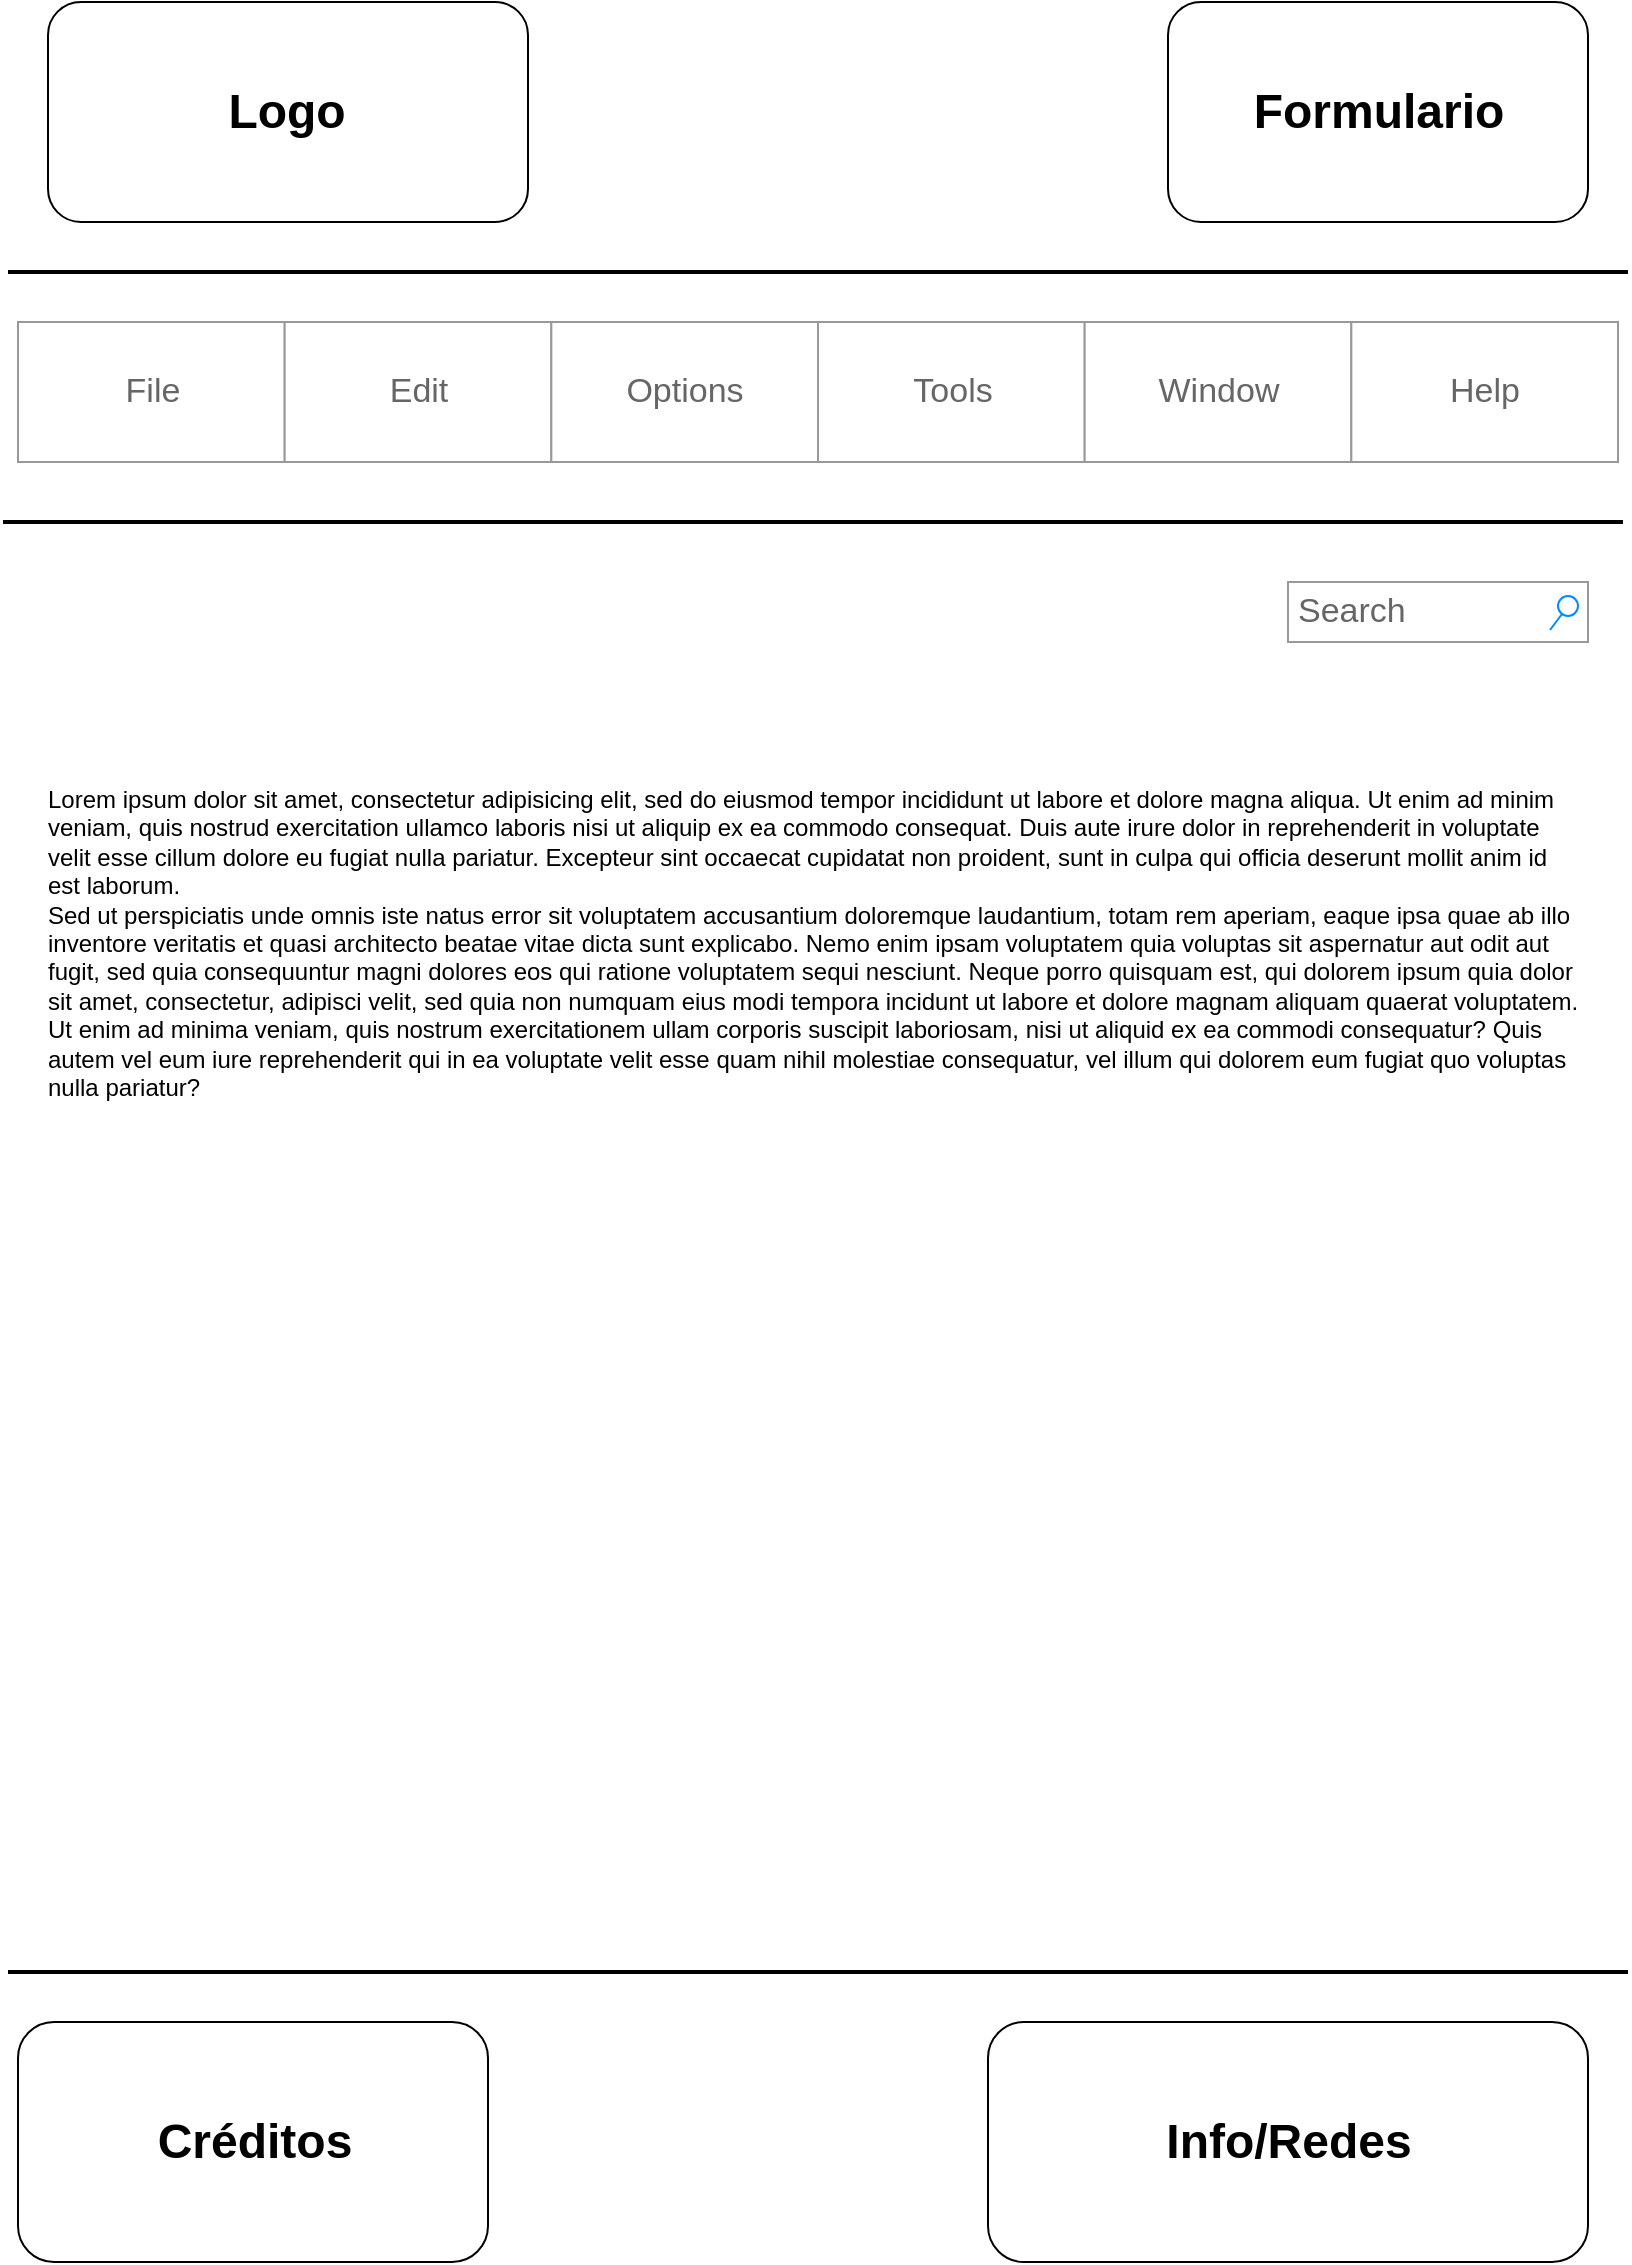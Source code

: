 <mxfile version="12.1.0" type="device" pages="1"><diagram id="ITeKoXxQAD5yqQV25Kaf" name="Page-1"><mxGraphModel dx="2620" dy="1423" grid="1" gridSize="10" guides="1" tooltips="1" connect="1" arrows="1" fold="1" page="1" pageScale="1" pageWidth="827" pageHeight="1169" math="0" shadow="0"><root><mxCell id="0"/><mxCell id="1" parent="0"/><mxCell id="RHQZoqMIYYkaLKGvlgjN-1" value="" style="line;strokeWidth=2;html=1;" vertex="1" parent="1"><mxGeometry x="10" y="150" width="810" height="10" as="geometry"/></mxCell><mxCell id="RHQZoqMIYYkaLKGvlgjN-2" value="" style="line;strokeWidth=2;html=1;" vertex="1" parent="1"><mxGeometry x="10" y="1000" width="810" height="10" as="geometry"/></mxCell><mxCell id="RHQZoqMIYYkaLKGvlgjN-3" value="" style="rounded=1;whiteSpace=wrap;html=1;" vertex="1" parent="1"><mxGeometry x="30" y="20" width="240" height="110" as="geometry"/></mxCell><mxCell id="RHQZoqMIYYkaLKGvlgjN-4" value="Lorem ipsum dolor sit amet, consectetur adipisicing elit, sed do eiusmod tempor incididunt ut labore et dolore magna aliqua. Ut enim ad minim veniam, quis nostrud exercitation ullamco laboris nisi ut aliquip ex ea commodo consequat. Duis aute irure dolor in reprehenderit in voluptate velit esse cillum dolore eu fugiat nulla pariatur. Excepteur sint occaecat cupidatat non proident, sunt in culpa qui officia deserunt mollit anim id est laborum.&#10;Sed ut perspiciatis unde omnis iste natus error sit voluptatem accusantium doloremque laudantium, totam rem aperiam, eaque ipsa quae ab illo inventore veritatis et quasi architecto beatae vitae dicta sunt explicabo. Nemo enim ipsam voluptatem quia voluptas sit aspernatur aut odit aut fugit, sed quia consequuntur magni dolores eos qui ratione voluptatem sequi nesciunt. Neque porro quisquam est, qui dolorem ipsum quia dolor sit amet, consectetur, adipisci velit, sed quia non numquam eius modi tempora incidunt ut labore et dolore magnam aliquam quaerat voluptatem. Ut enim ad minima veniam, quis nostrum exercitationem ullam corporis suscipit laboriosam, nisi ut aliquid ex ea commodi consequatur? Quis autem vel eum iure reprehenderit qui in ea voluptate velit esse quam nihil molestiae consequatur, vel illum qui dolorem eum fugiat quo voluptas nulla pariatur?" style="text;spacingTop=-5;fillColor=#ffffff;whiteSpace=wrap;html=1;align=left;fontSize=12;fontFamily=Helvetica;fillColor=none;strokeColor=none;" vertex="1" parent="1"><mxGeometry x="27.5" y="410" width="770" height="190" as="geometry"/></mxCell><mxCell id="RHQZoqMIYYkaLKGvlgjN-5" value="Search" style="strokeWidth=1;shadow=0;dashed=0;align=center;html=1;shape=mxgraph.mockup.forms.searchBox;strokeColor=#999999;mainText=;fillColor=#ffffff;strokeColor2=#008cff;fontColor=#666666;fontSize=17;align=left;spacingLeft=3;" vertex="1" parent="1"><mxGeometry x="650" y="310" width="150" height="30" as="geometry"/></mxCell><mxCell id="RHQZoqMIYYkaLKGvlgjN-6" value="" style="strokeWidth=1;shadow=0;dashed=0;align=center;html=1;shape=mxgraph.mockup.forms.rrect;rSize=0;strokeColor=#999999;fillColor=#ffffff;" vertex="1" parent="1"><mxGeometry x="15" y="180" width="800" height="70" as="geometry"/></mxCell><mxCell id="RHQZoqMIYYkaLKGvlgjN-7" value="File" style="strokeColor=inherit;fillColor=inherit;gradientColor=inherit;strokeWidth=1;shadow=0;dashed=0;align=center;html=1;shape=mxgraph.mockup.forms.rrect;rSize=0;fontSize=17;fontColor=#666666;" vertex="1" parent="RHQZoqMIYYkaLKGvlgjN-6"><mxGeometry width="133.333" height="70" as="geometry"/></mxCell><mxCell id="RHQZoqMIYYkaLKGvlgjN-8" value="Edit" style="strokeColor=inherit;fillColor=inherit;gradientColor=inherit;strokeWidth=1;shadow=0;dashed=0;align=center;html=1;shape=mxgraph.mockup.forms.rrect;rSize=0;fontSize=17;fontColor=#666666;" vertex="1" parent="RHQZoqMIYYkaLKGvlgjN-6"><mxGeometry x="133.333" width="133.333" height="70" as="geometry"/></mxCell><mxCell id="RHQZoqMIYYkaLKGvlgjN-9" value="Options" style="strokeColor=inherit;fillColor=inherit;gradientColor=inherit;strokeWidth=1;shadow=0;dashed=0;align=center;html=1;shape=mxgraph.mockup.forms.rrect;rSize=0;fontSize=17;fontColor=#666666;" vertex="1" parent="RHQZoqMIYYkaLKGvlgjN-6"><mxGeometry x="266.667" width="133.333" height="70" as="geometry"/></mxCell><mxCell id="RHQZoqMIYYkaLKGvlgjN-10" value="Tools" style="strokeColor=inherit;fillColor=inherit;gradientColor=inherit;strokeWidth=1;shadow=0;dashed=0;align=center;html=1;shape=mxgraph.mockup.forms.rrect;rSize=0;fontSize=17;fontColor=#666666;" vertex="1" parent="RHQZoqMIYYkaLKGvlgjN-6"><mxGeometry x="400" width="133.333" height="70" as="geometry"/></mxCell><mxCell id="RHQZoqMIYYkaLKGvlgjN-11" value="Window" style="strokeColor=inherit;fillColor=inherit;gradientColor=inherit;strokeWidth=1;shadow=0;dashed=0;align=center;html=1;shape=mxgraph.mockup.forms.rrect;rSize=0;fontSize=17;fontColor=#666666;" vertex="1" parent="RHQZoqMIYYkaLKGvlgjN-6"><mxGeometry x="533.333" width="133.333" height="70" as="geometry"/></mxCell><mxCell id="RHQZoqMIYYkaLKGvlgjN-12" value="Help" style="strokeColor=inherit;fillColor=inherit;gradientColor=inherit;strokeWidth=1;shadow=0;dashed=0;align=center;html=1;shape=mxgraph.mockup.forms.rrect;rSize=0;fontSize=17;fontColor=#666666;" vertex="1" parent="RHQZoqMIYYkaLKGvlgjN-6"><mxGeometry x="666.667" width="133.333" height="70" as="geometry"/></mxCell><mxCell id="RHQZoqMIYYkaLKGvlgjN-13" value="" style="line;strokeWidth=2;html=1;" vertex="1" parent="1"><mxGeometry x="7.5" y="275" width="810" height="10" as="geometry"/></mxCell><mxCell id="RHQZoqMIYYkaLKGvlgjN-14" value="Logo" style="text;strokeColor=none;fillColor=none;html=1;fontSize=24;fontStyle=1;verticalAlign=middle;align=center;" vertex="1" parent="1"><mxGeometry x="98.5" y="55" width="100" height="40" as="geometry"/></mxCell><mxCell id="RHQZoqMIYYkaLKGvlgjN-15" value="" style="rounded=1;whiteSpace=wrap;html=1;" vertex="1" parent="1"><mxGeometry x="590" y="20" width="210" height="110" as="geometry"/></mxCell><mxCell id="RHQZoqMIYYkaLKGvlgjN-16" value="Formulario" style="text;strokeColor=none;fillColor=none;html=1;fontSize=24;fontStyle=1;verticalAlign=middle;align=center;" vertex="1" parent="1"><mxGeometry x="645" y="55" width="100" height="40" as="geometry"/></mxCell><mxCell id="RHQZoqMIYYkaLKGvlgjN-17" value="" style="rounded=1;whiteSpace=wrap;html=1;" vertex="1" parent="1"><mxGeometry x="500" y="1030" width="300" height="120" as="geometry"/></mxCell><mxCell id="RHQZoqMIYYkaLKGvlgjN-18" value="Info/Redes" style="text;strokeColor=none;fillColor=none;html=1;fontSize=24;fontStyle=1;verticalAlign=middle;align=center;" vertex="1" parent="1"><mxGeometry x="600" y="1070" width="100" height="40" as="geometry"/></mxCell><mxCell id="RHQZoqMIYYkaLKGvlgjN-19" value="" style="rounded=1;whiteSpace=wrap;html=1;" vertex="1" parent="1"><mxGeometry x="15" y="1030" width="235" height="120" as="geometry"/></mxCell><mxCell id="RHQZoqMIYYkaLKGvlgjN-20" value="Créditos" style="text;strokeColor=none;fillColor=none;html=1;fontSize=24;fontStyle=1;verticalAlign=middle;align=center;" vertex="1" parent="1"><mxGeometry x="82.5" y="1070" width="100" height="40" as="geometry"/></mxCell></root></mxGraphModel></diagram></mxfile>